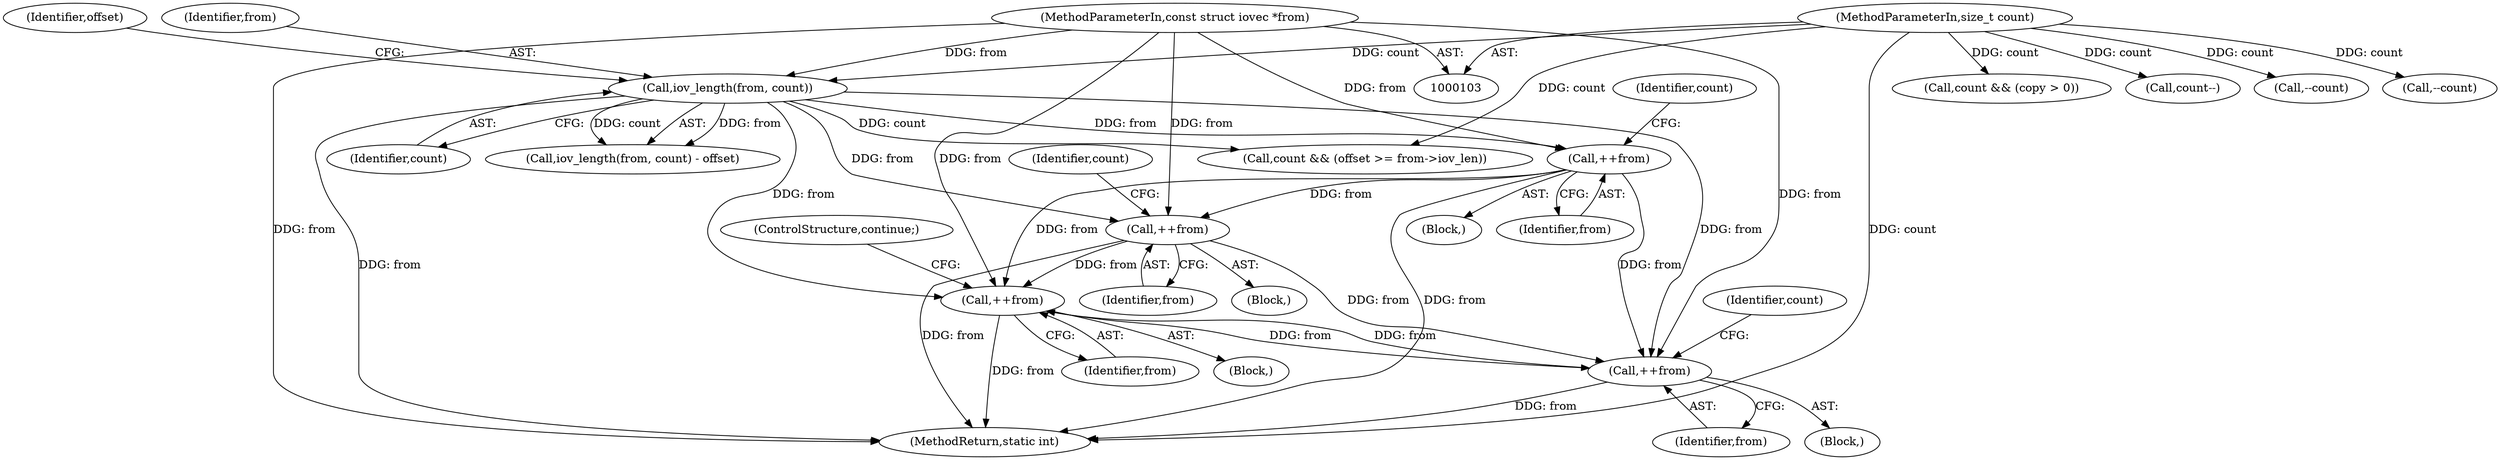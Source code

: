 digraph "0_linux_b92946e2919134ebe2a4083e4302236295ea2a73_0@pointer" {
"1000222" [label="(Call,++from)"];
"1000177" [label="(Call,++from)"];
"1000113" [label="(Call,iov_length(from, count))"];
"1000105" [label="(MethodParameterIn,const struct iovec *from)"];
"1000107" [label="(MethodParameterIn,size_t count)"];
"1000145" [label="(Call,++from)"];
"1000355" [label="(Call,++from)"];
"1000222" [label="(Call,++from)"];
"1000224" [label="(ControlStructure,continue;)"];
"1000150" [label="(Call,count && (copy > 0))"];
"1000116" [label="(Identifier,offset)"];
"1000146" [label="(Identifier,from)"];
"1000115" [label="(Identifier,count)"];
"1000201" [label="(Call,count--)"];
"1000132" [label="(Call,count && (offset >= from->iov_len))"];
"1000177" [label="(Call,++from)"];
"1000176" [label="(Block,)"];
"1000179" [label="(Call,--count)"];
"1000148" [label="(Identifier,count)"];
"1000203" [label="(Block,)"];
"1000107" [label="(MethodParameterIn,size_t count)"];
"1000178" [label="(Identifier,from)"];
"1000113" [label="(Call,iov_length(from, count))"];
"1000222" [label="(Call,++from)"];
"1000359" [label="(MethodReturn,static int)"];
"1000112" [label="(Call,iov_length(from, count) - offset)"];
"1000114" [label="(Identifier,from)"];
"1000218" [label="(Block,)"];
"1000147" [label="(Call,--count)"];
"1000355" [label="(Call,++from)"];
"1000145" [label="(Call,++from)"];
"1000180" [label="(Identifier,count)"];
"1000223" [label="(Identifier,from)"];
"1000105" [label="(MethodParameterIn,const struct iovec *from)"];
"1000356" [label="(Identifier,from)"];
"1000139" [label="(Block,)"];
"1000202" [label="(Identifier,count)"];
"1000222" -> "1000218"  [label="AST: "];
"1000222" -> "1000223"  [label="CFG: "];
"1000223" -> "1000222"  [label="AST: "];
"1000224" -> "1000222"  [label="CFG: "];
"1000222" -> "1000359"  [label="DDG: from"];
"1000177" -> "1000222"  [label="DDG: from"];
"1000355" -> "1000222"  [label="DDG: from"];
"1000113" -> "1000222"  [label="DDG: from"];
"1000145" -> "1000222"  [label="DDG: from"];
"1000105" -> "1000222"  [label="DDG: from"];
"1000222" -> "1000355"  [label="DDG: from"];
"1000177" -> "1000176"  [label="AST: "];
"1000177" -> "1000178"  [label="CFG: "];
"1000178" -> "1000177"  [label="AST: "];
"1000180" -> "1000177"  [label="CFG: "];
"1000177" -> "1000359"  [label="DDG: from"];
"1000113" -> "1000177"  [label="DDG: from"];
"1000145" -> "1000177"  [label="DDG: from"];
"1000105" -> "1000177"  [label="DDG: from"];
"1000177" -> "1000355"  [label="DDG: from"];
"1000113" -> "1000112"  [label="AST: "];
"1000113" -> "1000115"  [label="CFG: "];
"1000114" -> "1000113"  [label="AST: "];
"1000115" -> "1000113"  [label="AST: "];
"1000116" -> "1000113"  [label="CFG: "];
"1000113" -> "1000359"  [label="DDG: from"];
"1000113" -> "1000112"  [label="DDG: from"];
"1000113" -> "1000112"  [label="DDG: count"];
"1000105" -> "1000113"  [label="DDG: from"];
"1000107" -> "1000113"  [label="DDG: count"];
"1000113" -> "1000132"  [label="DDG: count"];
"1000113" -> "1000145"  [label="DDG: from"];
"1000113" -> "1000355"  [label="DDG: from"];
"1000105" -> "1000103"  [label="AST: "];
"1000105" -> "1000359"  [label="DDG: from"];
"1000105" -> "1000145"  [label="DDG: from"];
"1000105" -> "1000355"  [label="DDG: from"];
"1000107" -> "1000103"  [label="AST: "];
"1000107" -> "1000359"  [label="DDG: count"];
"1000107" -> "1000132"  [label="DDG: count"];
"1000107" -> "1000147"  [label="DDG: count"];
"1000107" -> "1000150"  [label="DDG: count"];
"1000107" -> "1000179"  [label="DDG: count"];
"1000107" -> "1000201"  [label="DDG: count"];
"1000145" -> "1000139"  [label="AST: "];
"1000145" -> "1000146"  [label="CFG: "];
"1000146" -> "1000145"  [label="AST: "];
"1000148" -> "1000145"  [label="CFG: "];
"1000145" -> "1000359"  [label="DDG: from"];
"1000145" -> "1000355"  [label="DDG: from"];
"1000355" -> "1000203"  [label="AST: "];
"1000355" -> "1000356"  [label="CFG: "];
"1000356" -> "1000355"  [label="AST: "];
"1000202" -> "1000355"  [label="CFG: "];
"1000355" -> "1000359"  [label="DDG: from"];
}
